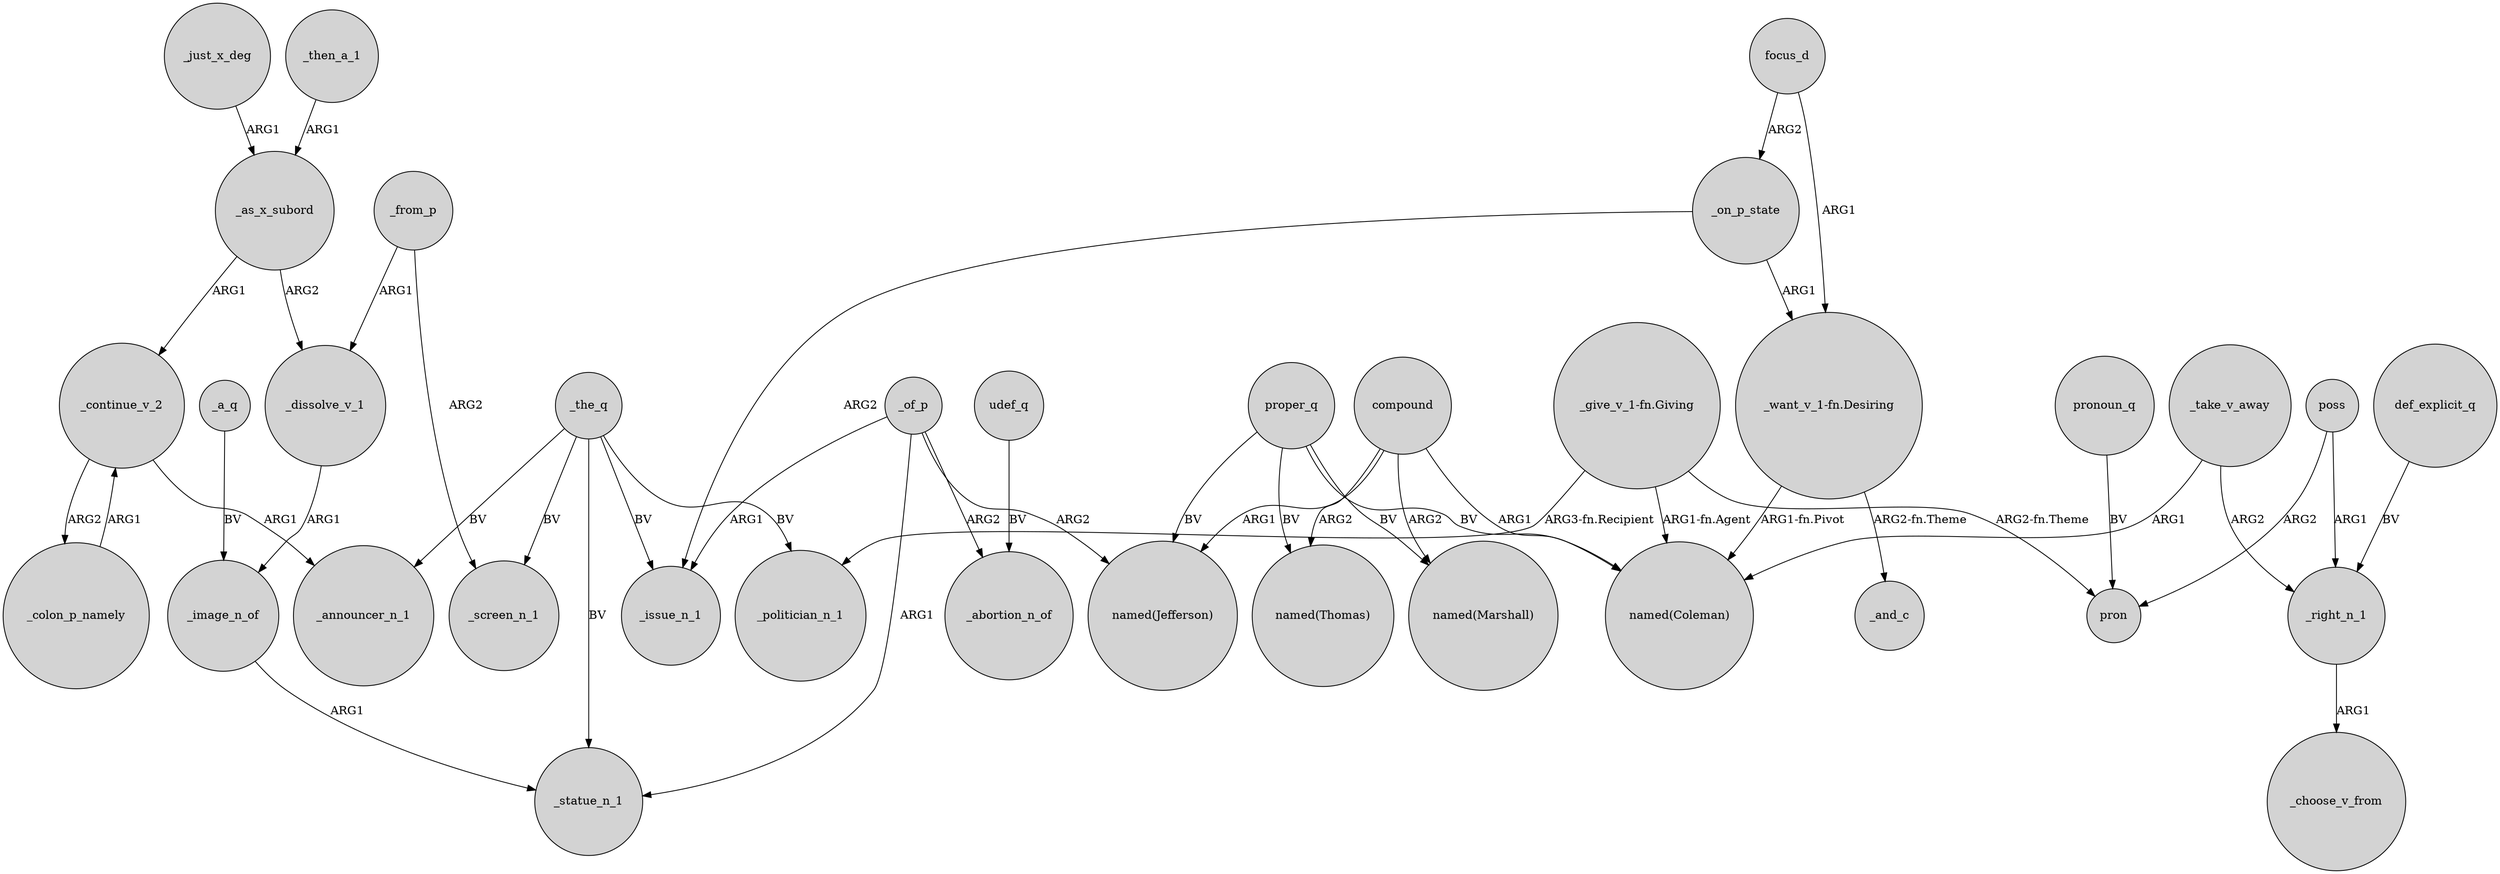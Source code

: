 digraph {
	node [shape=circle style=filled]
	_just_x_deg -> _as_x_subord [label=ARG1]
	"_want_v_1-fn.Desiring" -> "named(Coleman)" [label="ARG1-fn.Pivot"]
	_dissolve_v_1 -> _image_n_of [label=ARG1]
	poss -> pron [label=ARG2]
	_a_q -> _image_n_of [label=BV]
	compound -> "named(Jefferson)" [label=ARG1]
	_on_p_state -> _issue_n_1 [label=ARG2]
	focus_d -> _on_p_state [label=ARG2]
	_the_q -> _politician_n_1 [label=BV]
	"_give_v_1-fn.Giving" -> _politician_n_1 [label="ARG3-fn.Recipient"]
	_on_p_state -> "_want_v_1-fn.Desiring" [label=ARG1]
	_right_n_1 -> _choose_v_from [label=ARG1]
	"_want_v_1-fn.Desiring" -> _and_c [label="ARG2-fn.Theme"]
	_colon_p_namely -> _continue_v_2 [label=ARG1]
	_continue_v_2 -> _colon_p_namely [label=ARG2]
	_of_p -> _statue_n_1 [label=ARG1]
	_of_p -> "named(Jefferson)" [label=ARG2]
	_as_x_subord -> _continue_v_2 [label=ARG1]
	_the_q -> _issue_n_1 [label=BV]
	focus_d -> "_want_v_1-fn.Desiring" [label=ARG1]
	compound -> "named(Marshall)" [label=ARG2]
	_image_n_of -> _statue_n_1 [label=ARG1]
	compound -> "named(Coleman)" [label=ARG1]
	pronoun_q -> pron [label=BV]
	_of_p -> _issue_n_1 [label=ARG1]
	proper_q -> "named(Thomas)" [label=BV]
	_take_v_away -> "named(Coleman)" [label=ARG1]
	_take_v_away -> _right_n_1 [label=ARG2]
	_as_x_subord -> _dissolve_v_1 [label=ARG2]
	"_give_v_1-fn.Giving" -> "named(Coleman)" [label="ARG1-fn.Agent"]
	_then_a_1 -> _as_x_subord [label=ARG1]
	_the_q -> _statue_n_1 [label=BV]
	"_give_v_1-fn.Giving" -> pron [label="ARG2-fn.Theme"]
	_from_p -> _screen_n_1 [label=ARG2]
	_the_q -> _screen_n_1 [label=BV]
	_of_p -> _abortion_n_of [label=ARG2]
	proper_q -> "named(Marshall)" [label=BV]
	udef_q -> _abortion_n_of [label=BV]
	def_explicit_q -> _right_n_1 [label=BV]
	_continue_v_2 -> _announcer_n_1 [label=ARG1]
	_the_q -> _announcer_n_1 [label=BV]
	poss -> _right_n_1 [label=ARG1]
	_from_p -> _dissolve_v_1 [label=ARG1]
	proper_q -> "named(Jefferson)" [label=BV]
	proper_q -> "named(Coleman)" [label=BV]
	compound -> "named(Thomas)" [label=ARG2]
}
